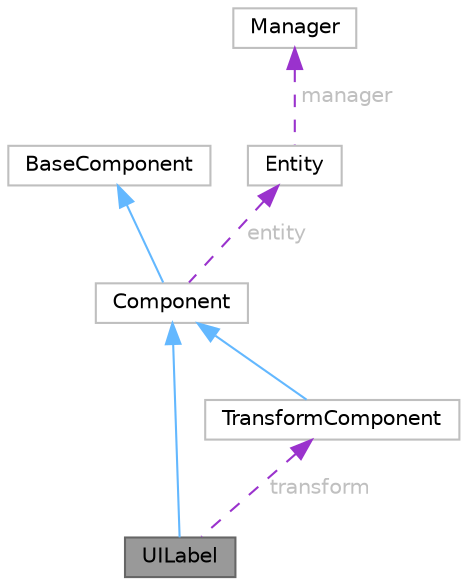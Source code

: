 digraph "UILabel"
{
 // LATEX_PDF_SIZE
  bgcolor="transparent";
  edge [fontname=Helvetica,fontsize=10,labelfontname=Helvetica,labelfontsize=10];
  node [fontname=Helvetica,fontsize=10,shape=box,height=0.2,width=0.4];
  Node1 [id="Node000001",label="UILabel",height=0.2,width=0.4,color="gray40", fillcolor="grey60", style="filled", fontcolor="black",tooltip=" "];
  Node2 -> Node1 [id="edge7_Node000001_Node000002",dir="back",color="steelblue1",style="solid",tooltip=" "];
  Node2 [id="Node000002",label="Component",height=0.2,width=0.4,color="grey75", fillcolor="white", style="filled",URL="$classComponent.html",tooltip=" "];
  Node3 -> Node2 [id="edge8_Node000002_Node000003",dir="back",color="steelblue1",style="solid",tooltip=" "];
  Node3 [id="Node000003",label="BaseComponent",height=0.2,width=0.4,color="grey75", fillcolor="white", style="filled",URL="$classBaseComponent.html",tooltip=" "];
  Node4 -> Node2 [id="edge9_Node000002_Node000004",dir="back",color="darkorchid3",style="dashed",tooltip=" ",label=" entity",fontcolor="grey" ];
  Node4 [id="Node000004",label="Entity",height=0.2,width=0.4,color="grey75", fillcolor="white", style="filled",URL="$classEntity.html",tooltip=" "];
  Node5 -> Node4 [id="edge10_Node000004_Node000005",dir="back",color="darkorchid3",style="dashed",tooltip=" ",label=" manager",fontcolor="grey" ];
  Node5 [id="Node000005",label="Manager",height=0.2,width=0.4,color="grey75", fillcolor="white", style="filled",URL="$classManager.html",tooltip=" "];
  Node6 -> Node1 [id="edge11_Node000001_Node000006",dir="back",color="darkorchid3",style="dashed",tooltip=" ",label=" transform",fontcolor="grey" ];
  Node6 [id="Node000006",label="TransformComponent",height=0.2,width=0.4,color="grey75", fillcolor="white", style="filled",URL="$classTransformComponent.html",tooltip=" "];
  Node2 -> Node6 [id="edge12_Node000006_Node000002",dir="back",color="steelblue1",style="solid",tooltip=" "];
}
